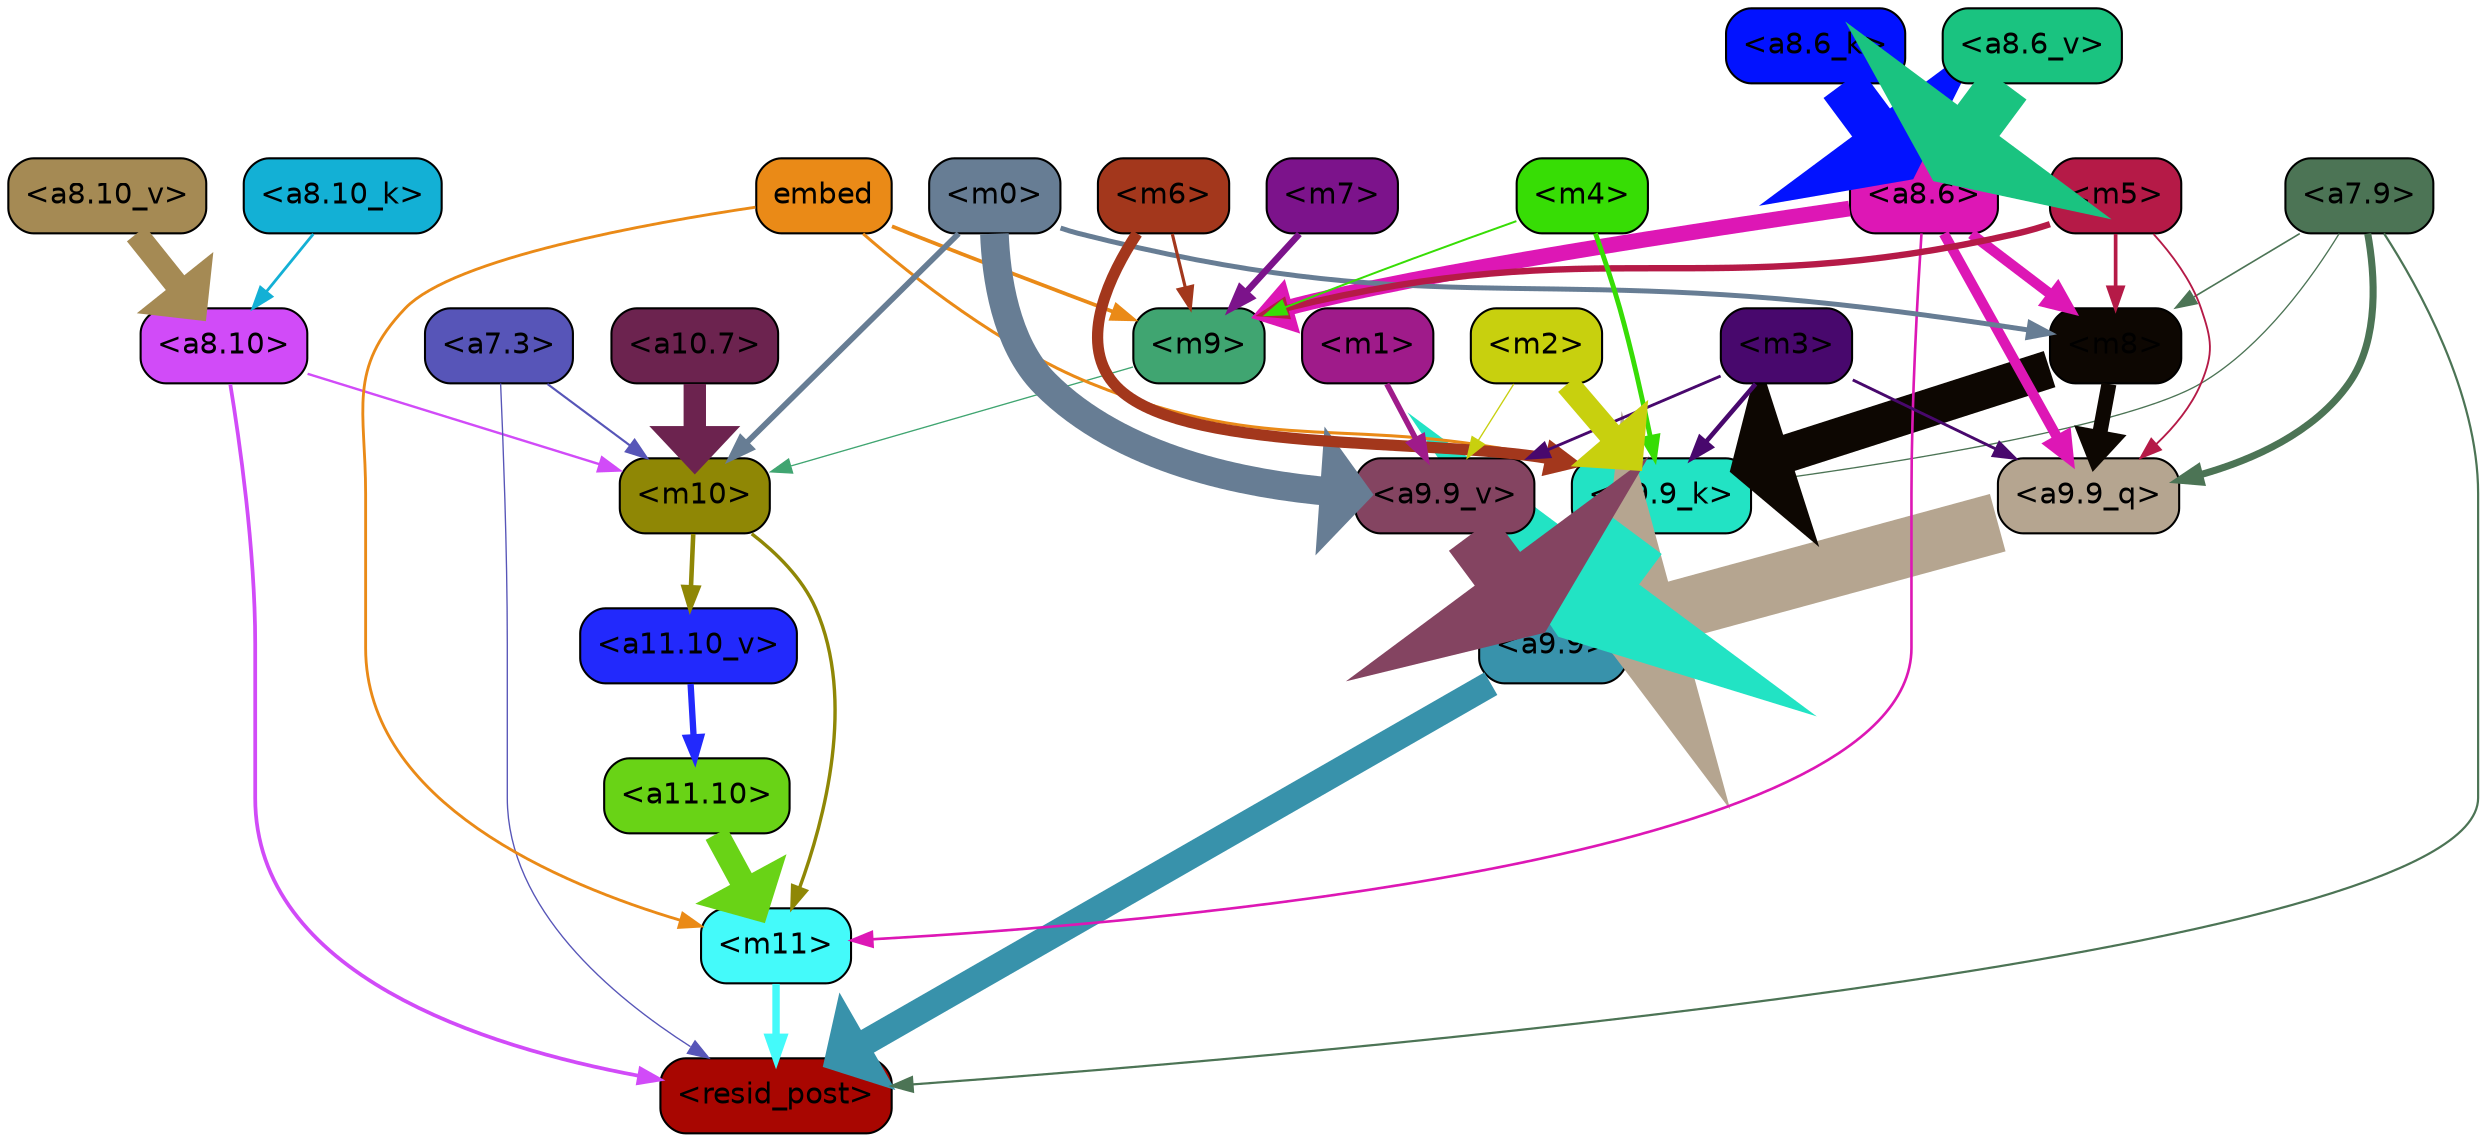 strict digraph "" {
	graph [bgcolor=transparent,
		layout=dot,
		overlap=false,
		splines=true
	];
	"<m11>"	[color=black,
		fillcolor="#44fafa",
		fontname=Helvetica,
		shape=box,
		style="filled, rounded"];
	"<resid_post>"	[color=black,
		fillcolor="#a80601",
		fontname=Helvetica,
		shape=box,
		style="filled, rounded"];
	"<m11>" -> "<resid_post>"	[color="#44fafa",
		penwidth=3.564229369163513];
	"<a9.9>"	[color=black,
		fillcolor="#3892ab",
		fontname=Helvetica,
		shape=box,
		style="filled, rounded"];
	"<a9.9>" -> "<resid_post>"	[color="#3892ab",
		penwidth=12.493714332580566];
	"<a8.10>"	[color=black,
		fillcolor="#d14bf8",
		fontname=Helvetica,
		shape=box,
		style="filled, rounded"];
	"<a8.10>" -> "<resid_post>"	[color="#d14bf8",
		penwidth=1.7969894409179688];
	"<m10>"	[color=black,
		fillcolor="#8f8705",
		fontname=Helvetica,
		shape=box,
		style="filled, rounded"];
	"<a8.10>" -> "<m10>"	[color="#d14bf8",
		penwidth=1.1516046524047852];
	"<a7.9>"	[color=black,
		fillcolor="#4c7455",
		fontname=Helvetica,
		shape=box,
		style="filled, rounded"];
	"<a7.9>" -> "<resid_post>"	[color="#4c7455",
		penwidth=1.061915397644043];
	"<a9.9_q>"	[color=black,
		fillcolor="#b5a590",
		fontname=Helvetica,
		shape=box,
		style="filled, rounded"];
	"<a7.9>" -> "<a9.9_q>"	[color="#4c7455",
		penwidth=3.4010400772094727];
	"<a9.9_k>"	[color=black,
		fillcolor="#22e3c4",
		fontname=Helvetica,
		shape=box,
		style="filled, rounded"];
	"<a7.9>" -> "<a9.9_k>"	[color="#4c7455",
		penwidth=0.6359977722167969];
	"<m8>"	[color=black,
		fillcolor="#0d0702",
		fontname=Helvetica,
		shape=box,
		style="filled, rounded"];
	"<a7.9>" -> "<m8>"	[color="#4c7455",
		penwidth=0.7847824096679688];
	"<a7.3>"	[color=black,
		fillcolor="#5755b8",
		fontname=Helvetica,
		shape=box,
		style="filled, rounded"];
	"<a7.3>" -> "<resid_post>"	[color="#5755b8",
		penwidth=0.6493911743164062];
	"<a7.3>" -> "<m10>"	[color="#5755b8",
		penwidth=1.0287714004516602];
	"<a11.10>"	[color=black,
		fillcolor="#69d316",
		fontname=Helvetica,
		shape=box,
		style="filled, rounded"];
	"<a11.10>" -> "<m11>"	[color="#69d316",
		penwidth=11.804504871368408];
	"<m10>" -> "<m11>"	[color="#8f8705",
		penwidth=1.6351637840270996];
	"<a11.10_v>"	[color=black,
		fillcolor="#2229fc",
		fontname=Helvetica,
		shape=box,
		style="filled, rounded"];
	"<m10>" -> "<a11.10_v>"	[color="#8f8705",
		penwidth=2.195528030395508];
	"<a8.6>"	[color=black,
		fillcolor="#dd17b5",
		fontname=Helvetica,
		shape=box,
		style="filled, rounded"];
	"<a8.6>" -> "<m11>"	[color="#dd17b5",
		penwidth=1.2564282417297363];
	"<m9>"	[color=black,
		fillcolor="#40a571",
		fontname=Helvetica,
		shape=box,
		style="filled, rounded"];
	"<a8.6>" -> "<m9>"	[color="#dd17b5",
		penwidth=7.538959503173828];
	"<a8.6>" -> "<a9.9_q>"	[color="#dd17b5",
		penwidth=4.915989875793457];
	"<a8.6>" -> "<m8>"	[color="#dd17b5",
		penwidth=4.953336715698242];
	embed	[color=black,
		fillcolor="#ea8a17",
		fontname=Helvetica,
		shape=box,
		style="filled, rounded"];
	embed -> "<m11>"	[color="#ea8a17",
		penwidth=1.3679008483886719];
	embed -> "<m9>"	[color="#ea8a17",
		penwidth=1.8025074005126953];
	embed -> "<a9.9_k>"	[color="#ea8a17",
		penwidth=1.4555702209472656];
	"<a11.10_v>" -> "<a11.10>"	[color="#2229fc",
		penwidth=3.037395477294922];
	"<a10.7>"	[color=black,
		fillcolor="#6c234f",
		fontname=Helvetica,
		shape=box,
		style="filled, rounded"];
	"<a10.7>" -> "<m10>"	[color="#6c234f",
		penwidth=10.747549057006836];
	"<m9>" -> "<m10>"	[color="#40a571",
		penwidth=0.6350235939025879];
	"<m0>"	[color=black,
		fillcolor="#677d94",
		fontname=Helvetica,
		shape=box,
		style="filled, rounded"];
	"<m0>" -> "<m10>"	[color="#677d94",
		penwidth=2.7613906860351562];
	"<a9.9_v>"	[color=black,
		fillcolor="#844461",
		fontname=Helvetica,
		shape=box,
		style="filled, rounded"];
	"<m0>" -> "<a9.9_v>"	[color="#677d94",
		penwidth=13.730411529541016];
	"<m0>" -> "<m8>"	[color="#677d94",
		penwidth=2.381570816040039];
	"<m7>"	[color=black,
		fillcolor="#7c138b",
		fontname=Helvetica,
		shape=box,
		style="filled, rounded"];
	"<m7>" -> "<m9>"	[color="#7c138b",
		penwidth=3.136892318725586];
	"<m6>"	[color=black,
		fillcolor="#a3371c",
		fontname=Helvetica,
		shape=box,
		style="filled, rounded"];
	"<m6>" -> "<m9>"	[color="#a3371c",
		penwidth=1.5130538940429688];
	"<m6>" -> "<a9.9_k>"	[color="#a3371c",
		penwidth=5.398126602172852];
	"<m5>"	[color=black,
		fillcolor="#b51a47",
		fontname=Helvetica,
		shape=box,
		style="filled, rounded"];
	"<m5>" -> "<m9>"	[color="#b51a47",
		penwidth=3.070161819458008];
	"<m5>" -> "<a9.9_q>"	[color="#b51a47",
		penwidth=0.8938226699829102];
	"<m5>" -> "<m8>"	[color="#b51a47",
		penwidth=1.7677688598632812];
	"<m4>"	[color=black,
		fillcolor="#37dd05",
		fontname=Helvetica,
		shape=box,
		style="filled, rounded"];
	"<m4>" -> "<m9>"	[color="#37dd05",
		penwidth=0.9546451568603516];
	"<m4>" -> "<a9.9_k>"	[color="#37dd05",
		penwidth=2.334225654602051];
	"<a9.9_q>" -> "<a9.9>"	[color="#b5a590",
		penwidth=28.56541872024536];
	"<a9.9_k>" -> "<a9.9>"	[color="#22e3c4",
		penwidth=32.31142416596413];
	"<a9.9_v>" -> "<a9.9>"	[color="#844461",
		penwidth=27.08489227294922];
	"<m8>" -> "<a9.9_q>"	[color="#0d0702",
		penwidth=7.189451217651367];
	"<m8>" -> "<a9.9_k>"	[color="#0d0702",
		penwidth=18.19952392578125];
	"<m3>"	[color=black,
		fillcolor="#48086d",
		fontname=Helvetica,
		shape=box,
		style="filled, rounded"];
	"<m3>" -> "<a9.9_q>"	[color="#48086d",
		penwidth=1.3806190490722656];
	"<m3>" -> "<a9.9_k>"	[color="#48086d",
		penwidth=2.201329231262207];
	"<m3>" -> "<a9.9_v>"	[color="#48086d",
		penwidth=1.3742599487304688];
	"<m2>"	[color=black,
		fillcolor="#c8d00e",
		fontname=Helvetica,
		shape=box,
		style="filled, rounded"];
	"<m2>" -> "<a9.9_k>"	[color="#c8d00e",
		penwidth=11.667590618133545];
	"<m2>" -> "<a9.9_v>"	[color="#c8d00e",
		penwidth=0.6356887817382812];
	"<m1>"	[color=black,
		fillcolor="#9f1b8a",
		fontname=Helvetica,
		shape=box,
		style="filled, rounded"];
	"<m1>" -> "<a9.9_v>"	[color="#9f1b8a",
		penwidth=2.656749725341797];
	"<a8.10_k>"	[color=black,
		fillcolor="#13b0d5",
		fontname=Helvetica,
		shape=box,
		style="filled, rounded"];
	"<a8.10_k>" -> "<a8.10>"	[color="#13b0d5",
		penwidth=1.3374805450439453];
	"<a8.6_k>"	[color=black,
		fillcolor="#0212ff",
		fontname=Helvetica,
		shape=box,
		style="filled, rounded"];
	"<a8.6_k>" -> "<a8.6>"	[color="#0212ff",
		penwidth=22.57996129989624];
	"<a8.10_v>"	[color=black,
		fillcolor="#a58a54",
		fontname=Helvetica,
		shape=box,
		style="filled, rounded"];
	"<a8.10_v>" -> "<a8.10>"	[color="#a58a54",
		penwidth=11.339973449707031];
	"<a8.6_v>"	[color=black,
		fillcolor="#1ac380",
		fontname=Helvetica,
		shape=box,
		style="filled, rounded"];
	"<a8.6_v>" -> "<a8.6>"	[color="#1ac380",
		penwidth=25.068782806396484];
}
